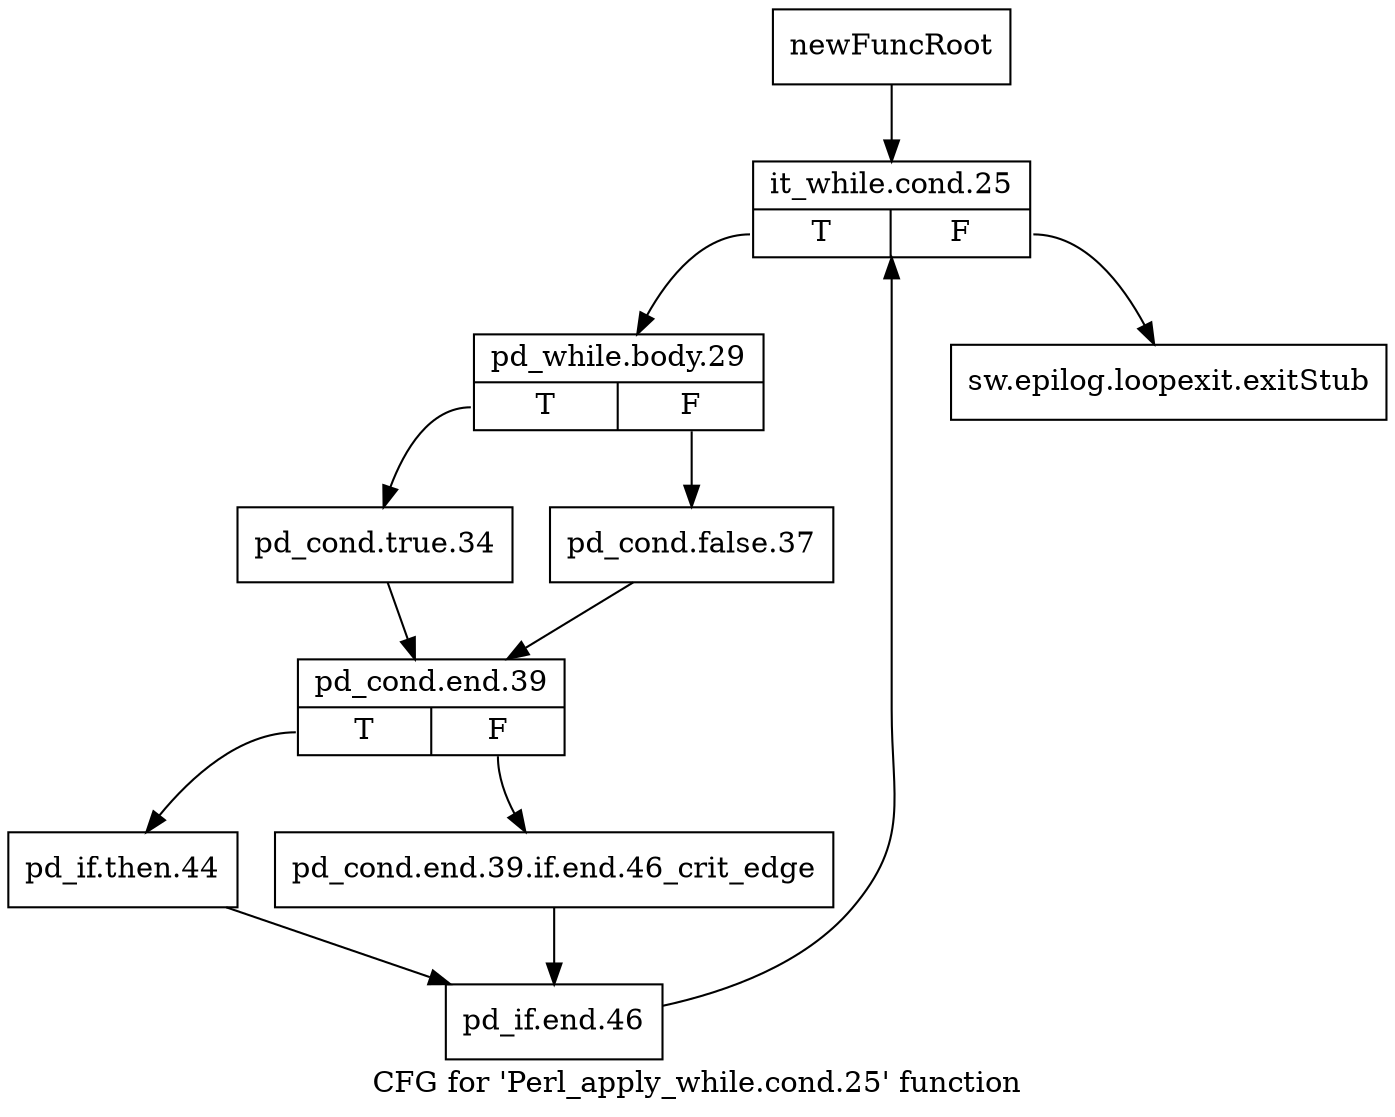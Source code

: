 digraph "CFG for 'Perl_apply_while.cond.25' function" {
	label="CFG for 'Perl_apply_while.cond.25' function";

	Node0x4aef8c0 [shape=record,label="{newFuncRoot}"];
	Node0x4aef8c0 -> Node0x4aef960;
	Node0x4aef910 [shape=record,label="{sw.epilog.loopexit.exitStub}"];
	Node0x4aef960 [shape=record,label="{it_while.cond.25|{<s0>T|<s1>F}}"];
	Node0x4aef960:s0 -> Node0x4aef9b0;
	Node0x4aef960:s1 -> Node0x4aef910;
	Node0x4aef9b0 [shape=record,label="{pd_while.body.29|{<s0>T|<s1>F}}"];
	Node0x4aef9b0:s0 -> Node0x4aefa50;
	Node0x4aef9b0:s1 -> Node0x4aefa00;
	Node0x4aefa00 [shape=record,label="{pd_cond.false.37}"];
	Node0x4aefa00 -> Node0x4aefaa0;
	Node0x4aefa50 [shape=record,label="{pd_cond.true.34}"];
	Node0x4aefa50 -> Node0x4aefaa0;
	Node0x4aefaa0 [shape=record,label="{pd_cond.end.39|{<s0>T|<s1>F}}"];
	Node0x4aefaa0:s0 -> Node0x4aefb40;
	Node0x4aefaa0:s1 -> Node0x4aefaf0;
	Node0x4aefaf0 [shape=record,label="{pd_cond.end.39.if.end.46_crit_edge}"];
	Node0x4aefaf0 -> Node0x4aefb90;
	Node0x4aefb40 [shape=record,label="{pd_if.then.44}"];
	Node0x4aefb40 -> Node0x4aefb90;
	Node0x4aefb90 [shape=record,label="{pd_if.end.46}"];
	Node0x4aefb90 -> Node0x4aef960;
}
